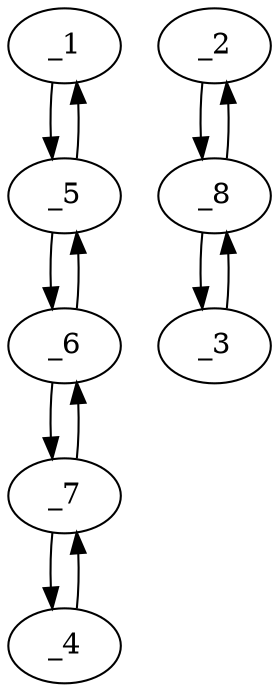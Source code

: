digraph f1111_08 {
	_1	 [x="92.000000",
		y="94.000000"];
	_5	 [x="103.000000",
		y="107.000000"];
	_1 -> _5	 [angle="0.868539",
		orient="0.763386"];
	_2	 [x="45.000000",
		y="101.000000"];
	_8	 [x="52.000000",
		y="114.000000"];
	_2 -> _8	 [angle="1.076855",
		orient="0.880471"];
	_3	 [x="51.000000",
		y="128.000000"];
	_3 -> _8	 [angle="-1.499489",
		orient="-0.997459"];
	_4	 [x="88.000000",
		y="149.000000"];
	_7	 [x="96.000000",
		y="133.000000"];
	_4 -> _7	 [angle="-1.107149",
		orient="-0.894427"];
	_5 -> _1	 [angle="-2.273053",
		orient="-0.763386"];
	_6	 [x="108.000000",
		y="122.000000"];
	_5 -> _6	 [angle="1.249046",
		orient="0.948683"];
	_6 -> _5	 [angle="-1.892547",
		orient="-0.948683"];
	_6 -> _7	 [angle="2.399645",
		orient="0.675725"];
	_7 -> _4	 [angle="2.034444",
		orient="0.894427"];
	_7 -> _6	 [angle="-0.741947",
		orient="-0.675725"];
	_8 -> _2	 [angle="-2.064738",
		orient="-0.880471"];
	_8 -> _3	 [angle="1.642104",
		orient="0.997459"];
}
